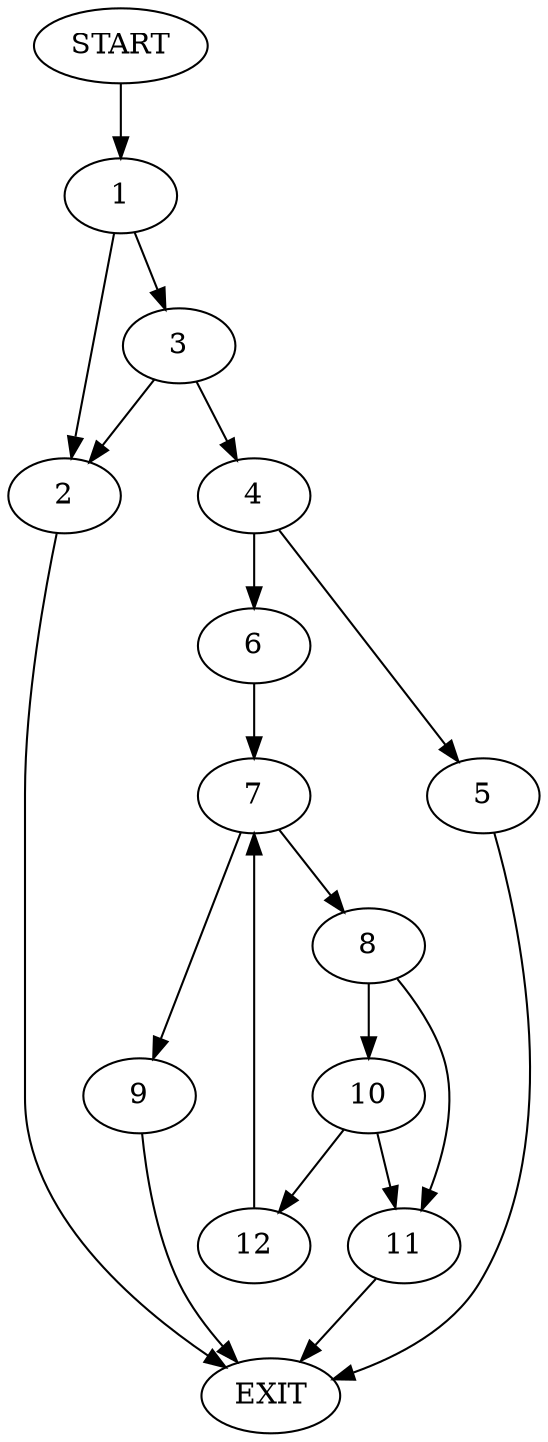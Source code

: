 digraph {
0 [label="START"]
13 [label="EXIT"]
0 -> 1
1 -> 2
1 -> 3
3 -> 2
3 -> 4
2 -> 13
4 -> 5
4 -> 6
6 -> 7
5 -> 13
7 -> 8
7 -> 9
9 -> 13
8 -> 10
8 -> 11
11 -> 13
10 -> 12
10 -> 11
12 -> 7
}
